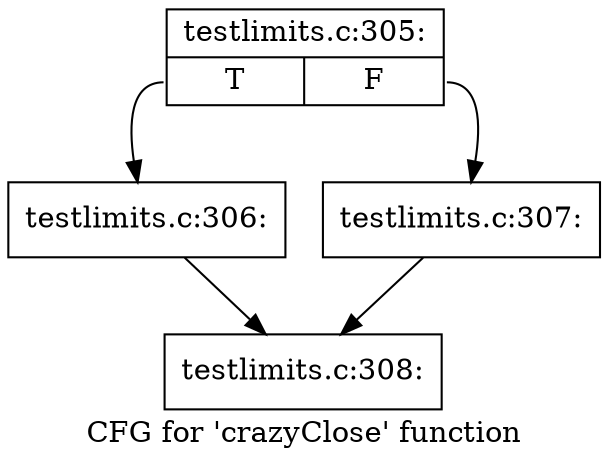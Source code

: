 digraph "CFG for 'crazyClose' function" {
	label="CFG for 'crazyClose' function";

	Node0x4bf3870 [shape=record,label="{testlimits.c:305:|{<s0>T|<s1>F}}"];
	Node0x4bf3870:s0 -> Node0x4bf4160;
	Node0x4bf3870:s1 -> Node0x4bf41b0;
	Node0x4bf4160 [shape=record,label="{testlimits.c:306:}"];
	Node0x4bf4160 -> Node0x4bf4320;
	Node0x4bf41b0 [shape=record,label="{testlimits.c:307:}"];
	Node0x4bf41b0 -> Node0x4bf4320;
	Node0x4bf4320 [shape=record,label="{testlimits.c:308:}"];
}
